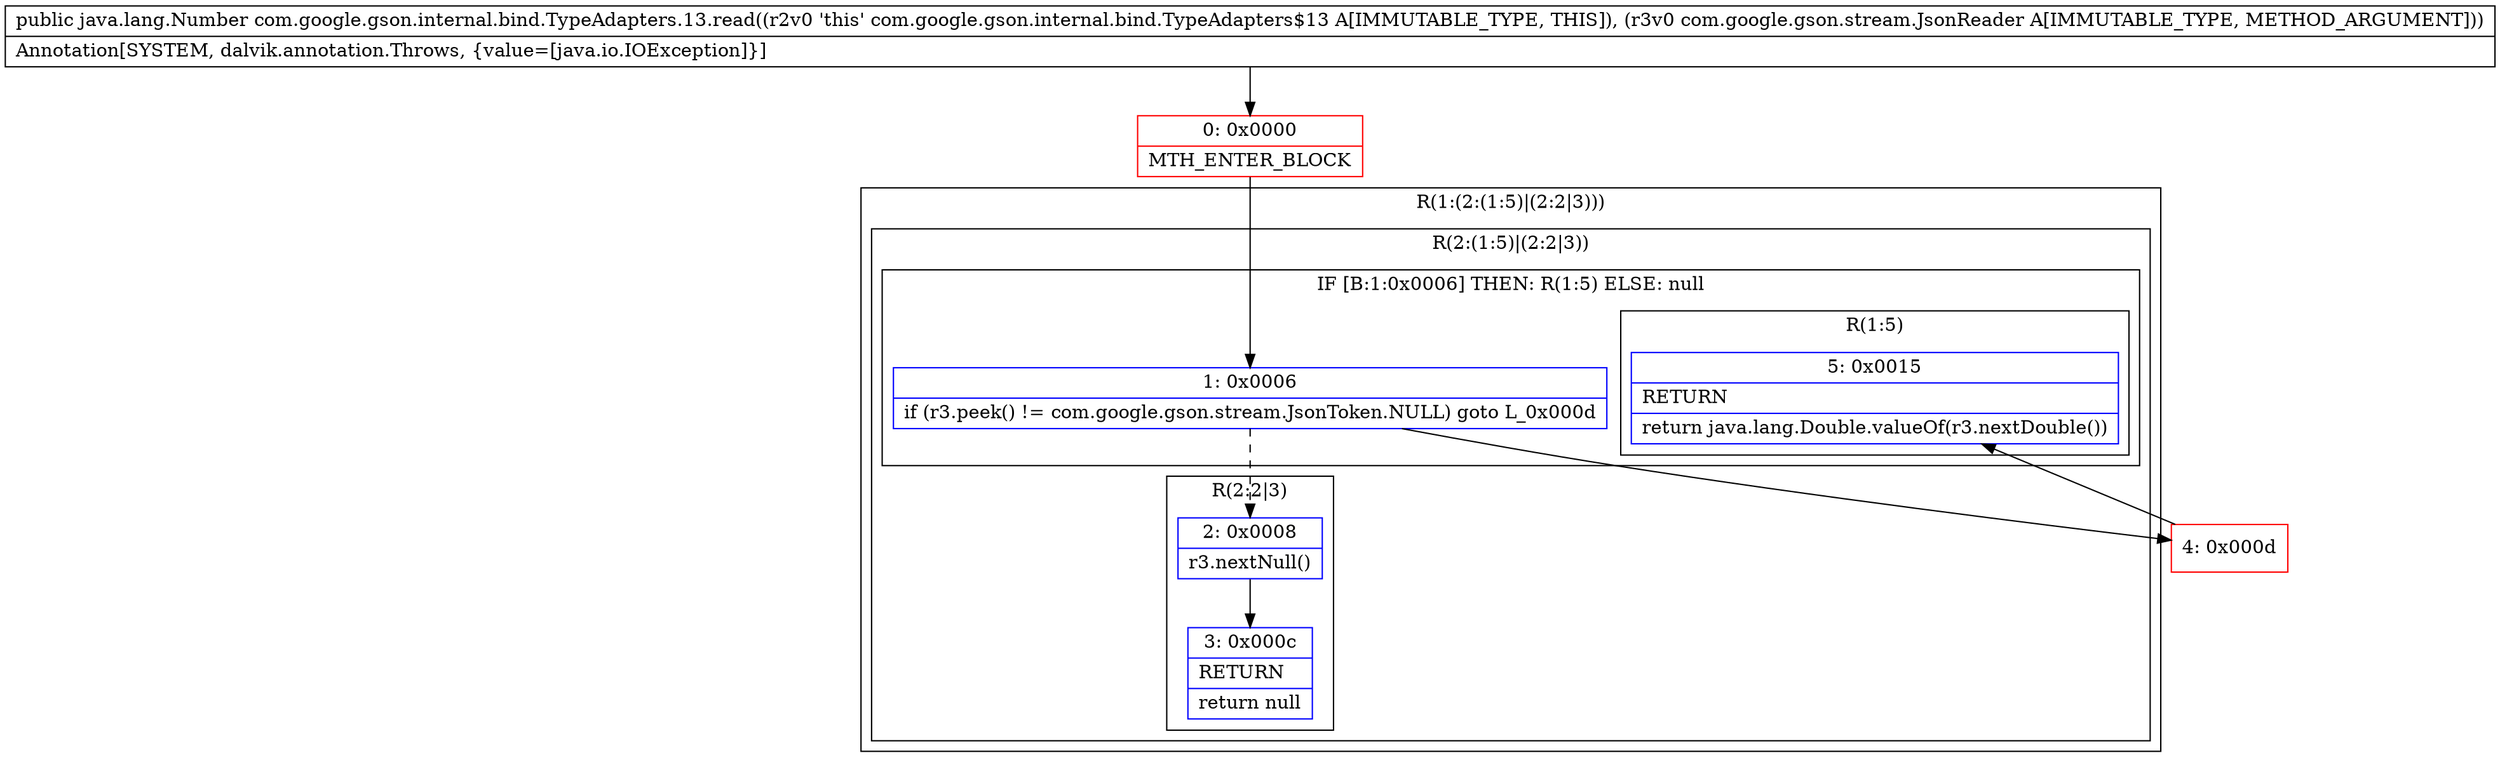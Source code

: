 digraph "CFG forcom.google.gson.internal.bind.TypeAdapters.13.read(Lcom\/google\/gson\/stream\/JsonReader;)Ljava\/lang\/Number;" {
subgraph cluster_Region_1832707273 {
label = "R(1:(2:(1:5)|(2:2|3)))";
node [shape=record,color=blue];
subgraph cluster_Region_304602161 {
label = "R(2:(1:5)|(2:2|3))";
node [shape=record,color=blue];
subgraph cluster_IfRegion_1772844635 {
label = "IF [B:1:0x0006] THEN: R(1:5) ELSE: null";
node [shape=record,color=blue];
Node_1 [shape=record,label="{1\:\ 0x0006|if (r3.peek() != com.google.gson.stream.JsonToken.NULL) goto L_0x000d\l}"];
subgraph cluster_Region_1259045782 {
label = "R(1:5)";
node [shape=record,color=blue];
Node_5 [shape=record,label="{5\:\ 0x0015|RETURN\l|return java.lang.Double.valueOf(r3.nextDouble())\l}"];
}
}
subgraph cluster_Region_1092299922 {
label = "R(2:2|3)";
node [shape=record,color=blue];
Node_2 [shape=record,label="{2\:\ 0x0008|r3.nextNull()\l}"];
Node_3 [shape=record,label="{3\:\ 0x000c|RETURN\l|return null\l}"];
}
}
}
Node_0 [shape=record,color=red,label="{0\:\ 0x0000|MTH_ENTER_BLOCK\l}"];
Node_4 [shape=record,color=red,label="{4\:\ 0x000d}"];
MethodNode[shape=record,label="{public java.lang.Number com.google.gson.internal.bind.TypeAdapters.13.read((r2v0 'this' com.google.gson.internal.bind.TypeAdapters$13 A[IMMUTABLE_TYPE, THIS]), (r3v0 com.google.gson.stream.JsonReader A[IMMUTABLE_TYPE, METHOD_ARGUMENT]))  | Annotation[SYSTEM, dalvik.annotation.Throws, \{value=[java.io.IOException]\}]\l}"];
MethodNode -> Node_0;
Node_1 -> Node_2[style=dashed];
Node_1 -> Node_4;
Node_2 -> Node_3;
Node_0 -> Node_1;
Node_4 -> Node_5;
}

